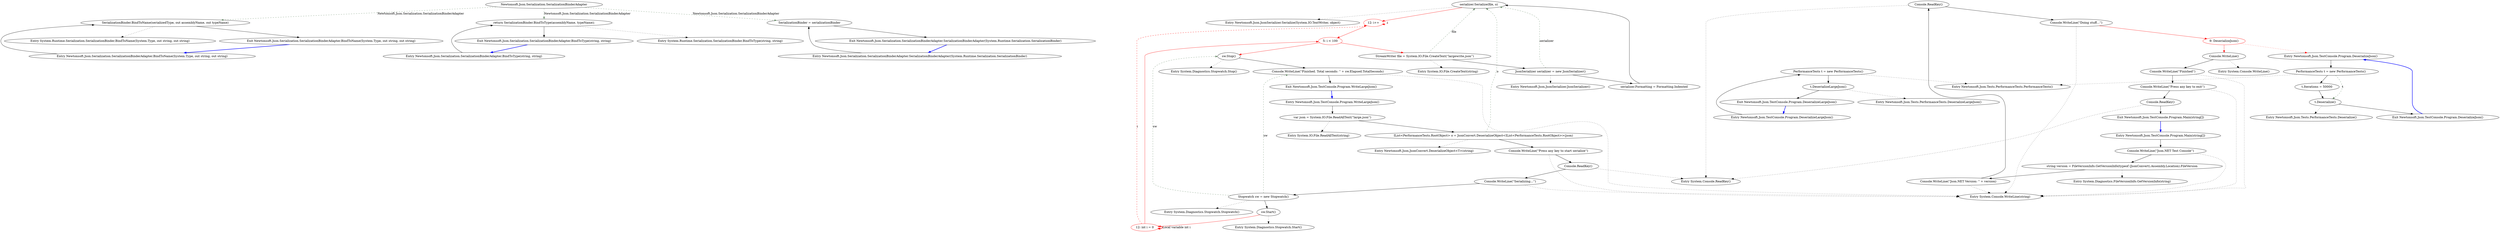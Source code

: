 digraph  {
m3_10 [cluster="System.Runtime.Serialization.SerializationBinder.BindToName(System.Type, out string, out string)", file="JsonSerializerTest.cs", label="Entry System.Runtime.Serialization.SerializationBinder.BindToName(System.Type, out string, out string)", span="0-0"];
m3_7 [cluster="Newtonsoft.Json.Serialization.SerializationBinderAdapter.BindToName(System.Type, out string, out string)", file="JsonSerializerTest.cs", label="Entry Newtonsoft.Json.Serialization.SerializationBinderAdapter.BindToName(System.Type, out string, out string)", span="44-44"];
m3_8 [cluster="Newtonsoft.Json.Serialization.SerializationBinderAdapter.BindToName(System.Type, out string, out string)", file="JsonSerializerTest.cs", label="SerializationBinder.BindToName(serializedType, out assemblyName, out typeName)", span="47-47"];
m3_9 [cluster="Newtonsoft.Json.Serialization.SerializationBinderAdapter.BindToName(System.Type, out string, out string)", file="JsonSerializerTest.cs", label="Exit Newtonsoft.Json.Serialization.SerializationBinderAdapter.BindToName(System.Type, out string, out string)", span="44-44"];
m3_3 [cluster="Newtonsoft.Json.Serialization.SerializationBinderAdapter.BindToType(string, string)", file="JsonSerializerTest.cs", label="Entry Newtonsoft.Json.Serialization.SerializationBinderAdapter.BindToType(string, string)", span="39-39"];
m3_4 [cluster="Newtonsoft.Json.Serialization.SerializationBinderAdapter.BindToType(string, string)", file="JsonSerializerTest.cs", label="return SerializationBinder.BindToType(assemblyName, typeName);", span="41-41"];
m3_5 [cluster="Newtonsoft.Json.Serialization.SerializationBinderAdapter.BindToType(string, string)", file="JsonSerializerTest.cs", label="Exit Newtonsoft.Json.Serialization.SerializationBinderAdapter.BindToType(string, string)", span="39-39"];
m3_6 [cluster="System.Runtime.Serialization.SerializationBinder.BindToType(string, string)", file="JsonSerializerTest.cs", label="Entry System.Runtime.Serialization.SerializationBinder.BindToType(string, string)", span="0-0"];
m3_0 [cluster="Newtonsoft.Json.Serialization.SerializationBinderAdapter.SerializationBinderAdapter(System.Runtime.Serialization.SerializationBinder)", file="JsonSerializerTest.cs", label="Entry Newtonsoft.Json.Serialization.SerializationBinderAdapter.SerializationBinderAdapter(System.Runtime.Serialization.SerializationBinder)", span="34-34"];
m3_1 [cluster="Newtonsoft.Json.Serialization.SerializationBinderAdapter.SerializationBinderAdapter(System.Runtime.Serialization.SerializationBinder)", file="JsonSerializerTest.cs", label="SerializationBinder = serializationBinder", span="36-36"];
m3_2 [cluster="Newtonsoft.Json.Serialization.SerializationBinderAdapter.SerializationBinderAdapter(System.Runtime.Serialization.SerializationBinder)", file="JsonSerializerTest.cs", label="Exit Newtonsoft.Json.Serialization.SerializationBinderAdapter.SerializationBinderAdapter(System.Runtime.Serialization.SerializationBinder)", span="34-34"];
m3_11 [file="JsonSerializerTest.cs", label="Newtonsoft.Json.Serialization.SerializationBinderAdapter", span=""];
m4_52 [cluster="Newtonsoft.Json.JsonSerializer.Serialize(System.IO.TextWriter, object)", file="Program.cs", label="Entry Newtonsoft.Json.JsonSerializer.Serialize(System.IO.TextWriter, object)", span="817-817"];
m4_14 [cluster="System.Console.ReadKey()", file="Program.cs", label="Entry System.Console.ReadKey()", span="0-0"];
m4_0 [cluster="Newtonsoft.Json.TestConsole.Program.Main(string[])", file="Program.cs", label="Entry Newtonsoft.Json.TestConsole.Program.Main(string[])", span="13-13"];
m4_1 [cluster="Newtonsoft.Json.TestConsole.Program.Main(string[])", file="Program.cs", label="Console.WriteLine(''Json.NET Test Console'')", span="15-15"];
m4_2 [cluster="Newtonsoft.Json.TestConsole.Program.Main(string[])", file="Program.cs", label="string version = FileVersionInfo.GetVersionInfo(typeof (JsonConvert).Assembly.Location).FileVersion", span="17-17"];
m4_3 [cluster="Newtonsoft.Json.TestConsole.Program.Main(string[])", file="Program.cs", label="Console.WriteLine(''Json.NET Version: '' + version)", span="18-18"];
m4_4 [cluster="Newtonsoft.Json.TestConsole.Program.Main(string[])", file="Program.cs", label="Console.ReadKey()", span="19-19"];
m4_5 [cluster="Newtonsoft.Json.TestConsole.Program.Main(string[])", file="Program.cs", label="Console.WriteLine(''Doing stuff...'')", span="21-21"];
m4_6 [cluster="Newtonsoft.Json.TestConsole.Program.Main(string[])", color=red, community=0, file="Program.cs", label="9: DeserializeJson()", span="28-28"];
m4_7 [cluster="Newtonsoft.Json.TestConsole.Program.Main(string[])", file="Program.cs", label="Console.WriteLine()", span="30-30"];
m4_8 [cluster="Newtonsoft.Json.TestConsole.Program.Main(string[])", file="Program.cs", label="Console.WriteLine(''Finished'')", span="31-31"];
m4_9 [cluster="Newtonsoft.Json.TestConsole.Program.Main(string[])", file="Program.cs", label="Console.WriteLine(''Press any key to exit'')", span="32-32"];
m4_10 [cluster="Newtonsoft.Json.TestConsole.Program.Main(string[])", file="Program.cs", label="Console.ReadKey()", span="33-33"];
m4_11 [cluster="Newtonsoft.Json.TestConsole.Program.Main(string[])", file="Program.cs", label="Exit Newtonsoft.Json.TestConsole.Program.Main(string[])", span="13-13"];
m4_15 [cluster="Newtonsoft.Json.TestConsole.Program.DeserializeJson()", file="Program.cs", label="Entry Newtonsoft.Json.TestConsole.Program.DeserializeJson()", span="36-36"];
m4_17 [cluster="Newtonsoft.Json.TestConsole.Program.DeserializeJson()", file="Program.cs", label="PerformanceTests t = new PerformanceTests()", span="38-38"];
m4_18 [cluster="Newtonsoft.Json.TestConsole.Program.DeserializeJson()", file="Program.cs", label="t.Iterations = 50000", span="39-39"];
m4_19 [cluster="Newtonsoft.Json.TestConsole.Program.DeserializeJson()", file="Program.cs", label="t.Deserialize()", span="40-40"];
m4_20 [cluster="Newtonsoft.Json.TestConsole.Program.DeserializeJson()", file="Program.cs", label="Exit Newtonsoft.Json.TestConsole.Program.DeserializeJson()", span="36-36"];
m4_51 [cluster="Newtonsoft.Json.JsonSerializer.JsonSerializer()", file="Program.cs", label="Entry Newtonsoft.Json.JsonSerializer.JsonSerializer()", span="433-433"];
m4_23 [cluster="Newtonsoft.Json.TestConsole.Program.DeserializeLargeJson()", file="Program.cs", label="Entry Newtonsoft.Json.TestConsole.Program.DeserializeLargeJson()", span="43-43"];
m4_24 [cluster="Newtonsoft.Json.TestConsole.Program.DeserializeLargeJson()", file="Program.cs", label="PerformanceTests t = new PerformanceTests()", span="45-45"];
m4_25 [cluster="Newtonsoft.Json.TestConsole.Program.DeserializeLargeJson()", file="Program.cs", label="t.DeserializeLargeJson()", span="46-46"];
m4_26 [cluster="Newtonsoft.Json.TestConsole.Program.DeserializeLargeJson()", file="Program.cs", label="Exit Newtonsoft.Json.TestConsole.Program.DeserializeLargeJson()", span="43-43"];
m4_50 [cluster="System.IO.File.CreateText(string)", file="Program.cs", label="Entry System.IO.File.CreateText(string)", span="0-0"];
m4_48 [cluster="System.Diagnostics.Stopwatch.Stopwatch()", file="Program.cs", label="Entry System.Diagnostics.Stopwatch.Stopwatch()", span="0-0"];
m4_49 [cluster="System.Diagnostics.Stopwatch.Start()", file="Program.cs", label="Entry System.Diagnostics.Stopwatch.Start()", span="0-0"];
m4_47 [cluster="Newtonsoft.Json.JsonConvert.DeserializeObject<T>(string)", file="Program.cs", label="Entry Newtonsoft.Json.JsonConvert.DeserializeObject<T>(string)", span="739-739"];
m4_13 [cluster="System.Diagnostics.FileVersionInfo.GetVersionInfo(string)", file="Program.cs", label="Entry System.Diagnostics.FileVersionInfo.GetVersionInfo(string)", span="0-0"];
m4_22 [cluster="Newtonsoft.Json.Tests.PerformanceTests.Deserialize()", file="Program.cs", label="Entry Newtonsoft.Json.Tests.PerformanceTests.Deserialize()", span="219-219"];
m4_27 [cluster="Newtonsoft.Json.Tests.PerformanceTests.DeserializeLargeJson()", file="Program.cs", label="Entry Newtonsoft.Json.Tests.PerformanceTests.DeserializeLargeJson()", span="182-182"];
m4_28 [cluster="Newtonsoft.Json.TestConsole.Program.WriteLargeJson()", file="Program.cs", label="Entry Newtonsoft.Json.TestConsole.Program.WriteLargeJson()", span="49-49"];
m4_29 [cluster="Newtonsoft.Json.TestConsole.Program.WriteLargeJson()", file="Program.cs", label="var json = System.IO.File.ReadAllText(''large.json'')", span="51-51"];
m4_30 [cluster="Newtonsoft.Json.TestConsole.Program.WriteLargeJson()", file="Program.cs", label="IList<PerformanceTests.RootObject> o = JsonConvert.DeserializeObject<IList<PerformanceTests.RootObject>>(json)", span="53-53"];
m4_31 [cluster="Newtonsoft.Json.TestConsole.Program.WriteLargeJson()", file="Program.cs", label="Console.WriteLine(''Press any key to start serialize'')", span="55-55"];
m4_41 [cluster="Newtonsoft.Json.TestConsole.Program.WriteLargeJson()", file="Program.cs", label="serializer.Serialize(file, o)", span="68-68"];
m4_32 [cluster="Newtonsoft.Json.TestConsole.Program.WriteLargeJson()", file="Program.cs", label="Console.ReadKey()", span="56-56"];
m4_33 [cluster="Newtonsoft.Json.TestConsole.Program.WriteLargeJson()", file="Program.cs", label="Console.WriteLine(''Serializing...'')", span="57-57"];
m4_34 [cluster="Newtonsoft.Json.TestConsole.Program.WriteLargeJson()", file="Program.cs", label="Stopwatch sw = new Stopwatch()", span="59-59"];
m4_35 [cluster="Newtonsoft.Json.TestConsole.Program.WriteLargeJson()", file="Program.cs", label="sw.Start()", span="60-60"];
m4_43 [cluster="Newtonsoft.Json.TestConsole.Program.WriteLargeJson()", file="Program.cs", label="sw.Stop()", span="72-72"];
m4_44 [cluster="Newtonsoft.Json.TestConsole.Program.WriteLargeJson()", file="Program.cs", label="Console.WriteLine(''Finished. Total seconds: '' + sw.Elapsed.TotalSeconds)", span="74-74"];
m4_36 [cluster="Newtonsoft.Json.TestConsole.Program.WriteLargeJson()", color=red, community=0, file="Program.cs", label="12: int i = 0", span="62-62"];
m4_37 [cluster="Newtonsoft.Json.TestConsole.Program.WriteLargeJson()", color=red, community=0, file="Program.cs", label="5: i < 100", span="62-62"];
m4_42 [cluster="Newtonsoft.Json.TestConsole.Program.WriteLargeJson()", color=red, community=0, file="Program.cs", label="12: i++", span="62-62"];
m4_38 [cluster="Newtonsoft.Json.TestConsole.Program.WriteLargeJson()", file="Program.cs", label="StreamWriter file = System.IO.File.CreateText(''largewrite.json'')", span="64-64"];
m4_39 [cluster="Newtonsoft.Json.TestConsole.Program.WriteLargeJson()", file="Program.cs", label="JsonSerializer serializer = new JsonSerializer()", span="66-66"];
m4_40 [cluster="Newtonsoft.Json.TestConsole.Program.WriteLargeJson()", file="Program.cs", label="serializer.Formatting = Formatting.Indented", span="67-67"];
m4_45 [cluster="Newtonsoft.Json.TestConsole.Program.WriteLargeJson()", file="Program.cs", label="Exit Newtonsoft.Json.TestConsole.Program.WriteLargeJson()", span="49-49"];
m4_12 [cluster="System.Console.WriteLine(string)", file="Program.cs", label="Entry System.Console.WriteLine(string)", span="0-0"];
m4_53 [cluster="System.Diagnostics.Stopwatch.Stop()", file="Program.cs", label="Entry System.Diagnostics.Stopwatch.Stop()", span="0-0"];
m4_21 [cluster="Newtonsoft.Json.Tests.PerformanceTests.PerformanceTests()", file="Program.cs", label="Entry Newtonsoft.Json.Tests.PerformanceTests.PerformanceTests()", span="66-66"];
m4_16 [cluster="System.Console.WriteLine()", file="Program.cs", label="Entry System.Console.WriteLine()", span="0-0"];
m4_46 [cluster="System.IO.File.ReadAllText(string)", file="Program.cs", label="Entry System.IO.File.ReadAllText(string)", span="0-0"];
m3_7 -> m3_8  [key=0, style=solid];
m3_8 -> m3_9  [key=0, style=solid];
m3_8 -> m3_10  [key=2, style=dotted];
m3_9 -> m3_7  [color=blue, key=0, style=bold];
m3_3 -> m3_4  [key=0, style=solid];
m3_4 -> m3_5  [key=0, style=solid];
m3_4 -> m3_6  [key=2, style=dotted];
m3_5 -> m3_3  [color=blue, key=0, style=bold];
m3_0 -> m3_1  [key=0, style=solid];
m3_1 -> m3_2  [key=0, style=solid];
m3_2 -> m3_0  [color=blue, key=0, style=bold];
m3_11 -> m3_1  [color=darkseagreen4, key=1, label="Newtonsoft.Json.Serialization.SerializationBinderAdapter", style=dashed];
m3_11 -> m3_4  [color=darkseagreen4, key=1, label="Newtonsoft.Json.Serialization.SerializationBinderAdapter", style=dashed];
m3_11 -> m3_8  [color=darkseagreen4, key=1, label="Newtonsoft.Json.Serialization.SerializationBinderAdapter", style=dashed];
m4_0 -> m4_1  [key=0, style=solid];
m4_1 -> m4_2  [key=0, style=solid];
m4_1 -> m4_12  [key=2, style=dotted];
m4_2 -> m4_3  [key=0, style=solid];
m4_2 -> m4_13  [key=2, style=dotted];
m4_3 -> m4_4  [key=0, style=solid];
m4_3 -> m4_12  [key=2, style=dotted];
m4_4 -> m4_5  [key=0, style=solid];
m4_4 -> m4_14  [key=2, style=dotted];
m4_5 -> m4_6  [color=red, key=0, style=solid];
m4_5 -> m4_12  [key=2, style=dotted];
m4_6 -> m4_7  [color=red, key=0, style=solid];
m4_6 -> m4_15  [color=red, key=2, style=dotted];
m4_7 -> m4_8  [key=0, style=solid];
m4_7 -> m4_16  [key=2, style=dotted];
m4_8 -> m4_9  [key=0, style=solid];
m4_8 -> m4_12  [key=2, style=dotted];
m4_9 -> m4_10  [key=0, style=solid];
m4_9 -> m4_12  [key=2, style=dotted];
m4_10 -> m4_11  [key=0, style=solid];
m4_10 -> m4_14  [key=2, style=dotted];
m4_11 -> m4_0  [color=blue, key=0, style=bold];
m4_15 -> m4_17  [key=0, style=solid];
m4_17 -> m4_18  [key=0, style=solid];
m4_17 -> m4_21  [key=2, style=dotted];
m4_17 -> m4_19  [color=darkseagreen4, key=1, label=t, style=dashed];
m4_18 -> m4_19  [key=0, style=solid];
m4_19 -> m4_20  [key=0, style=solid];
m4_19 -> m4_22  [key=2, style=dotted];
m4_20 -> m4_15  [color=blue, key=0, style=bold];
m4_23 -> m4_24  [key=0, style=solid];
m4_24 -> m4_25  [key=0, style=solid];
m4_24 -> m4_21  [key=2, style=dotted];
m4_25 -> m4_26  [key=0, style=solid];
m4_25 -> m4_27  [key=2, style=dotted];
m4_26 -> m4_23  [color=blue, key=0, style=bold];
m4_28 -> m4_29  [key=0, style=solid];
m4_29 -> m4_30  [key=0, style=solid];
m4_29 -> m4_46  [key=2, style=dotted];
m4_30 -> m4_31  [key=0, style=solid];
m4_30 -> m4_47  [key=2, style=dotted];
m4_30 -> m4_41  [color=darkseagreen4, key=1, label=o, style=dashed];
m4_31 -> m4_32  [key=0, style=solid];
m4_31 -> m4_12  [key=2, style=dotted];
m4_41 -> m4_42  [color=red, key=0, style=solid];
m4_41 -> m4_52  [key=2, style=dotted];
m4_32 -> m4_33  [key=0, style=solid];
m4_32 -> m4_14  [key=2, style=dotted];
m4_33 -> m4_34  [key=0, style=solid];
m4_33 -> m4_12  [key=2, style=dotted];
m4_34 -> m4_35  [key=0, style=solid];
m4_34 -> m4_48  [key=2, style=dotted];
m4_34 -> m4_43  [color=darkseagreen4, key=1, label=sw, style=dashed];
m4_34 -> m4_44  [color=darkseagreen4, key=1, label=sw, style=dashed];
m4_35 -> m4_36  [color=red, key=0, style=solid];
m4_35 -> m4_49  [key=2, style=dotted];
m4_43 -> m4_44  [key=0, style=solid];
m4_43 -> m4_53  [key=2, style=dotted];
m4_44 -> m4_45  [key=0, style=solid];
m4_44 -> m4_12  [key=2, style=dotted];
m4_36 -> m4_37  [color=red, key=0, style=solid];
m4_36 -> m4_42  [color=red, key=1, label=i, style=dashed];
m4_36 -> m4_36  [color=red, key=3, label="Local variable int i", style=bold];
m4_37 -> m4_38  [color=red, key=0, style=solid];
m4_37 -> m4_43  [color=red, key=0, style=solid];
m4_42 -> m4_37  [color=red, key=0, style=solid];
m4_42 -> m4_42  [color=red, key=1, label=i, style=dashed];
m4_38 -> m4_39  [key=0, style=solid];
m4_38 -> m4_50  [key=2, style=dotted];
m4_38 -> m4_41  [color=darkseagreen4, key=1, label=file, style=dashed];
m4_39 -> m4_40  [key=0, style=solid];
m4_39 -> m4_51  [key=2, style=dotted];
m4_39 -> m4_41  [color=darkseagreen4, key=1, label=serializer, style=dashed];
m4_40 -> m4_41  [key=0, style=solid];
m4_45 -> m4_28  [color=blue, key=0, style=bold];
}
